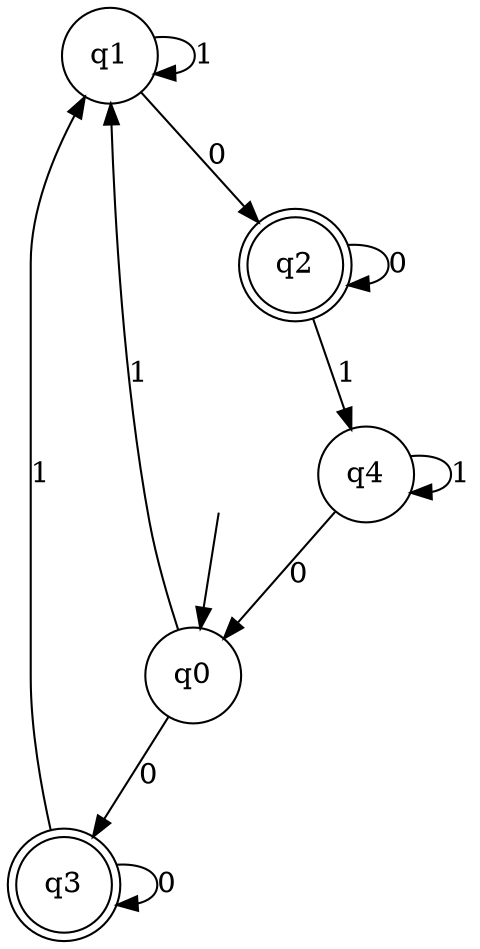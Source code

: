 digraph Automaton {

q1 [shape = circle];

q2 [shape = doublecircle];

q3 [shape = doublecircle];

q4 [shape = circle];

_nil [style = invis];

q0 [shape = circle];

q0 -> q3 [label = "0"];

q3 -> q1 [label = "1"];

_nil -> q0;

q1 -> q1 [label = "1"];

q3 -> q3 [label = "0"];

q1 -> q2 [label = "0"];

q4 -> q0 [label = "0"];

q2 -> q4 [label = "1"];

q0 -> q1 [label = "1"];

q2 -> q2 [label = "0"];

q4 -> q4 [label = "1"];

}
